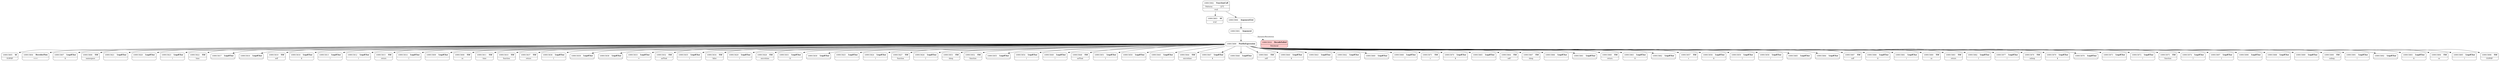 digraph ast {
node [shape=none];
109915805 [label=<<TABLE border='1' cellspacing='0' cellpadding='10' style='rounded' ><TR><TD border='0'>109915805</TD><TD border='0'><B>Id</B></TD></TR><HR/><TR><TD border='0' cellpadding='5' colspan='2'>EOPHP</TD></TR></TABLE>>];
109915804 [label=<<TABLE border='1' cellspacing='0' cellpadding='10' style='rounded' ><TR><TD border='0'>109915804</TD><TD border='0'><B>HeredocFlow</B></TD></TR><HR/><TR><TD border='0' cellpadding='5' colspan='2'>&lt;&lt;&lt;</TD></TR></TABLE>>];
109915807 [label=<<TABLE border='1' cellspacing='0' cellpadding='10' style='rounded' ><TR><TD border='0'>109915807</TD><TD border='0'><B>LegalChar</B></TD></TR><HR/><TR><TD border='0' cellpadding='5' colspan='2'>$</TD></TR></TABLE>>];
109915806 [label=<<TABLE border='1' cellspacing='0' cellpadding='10' style='rounded' ><TR><TD border='0'>109915806</TD><TD border='0'><B>EId</B></TD></TR><HR/><TR><TD border='0' cellpadding='5' colspan='2'>namespace</TD></TR></TABLE>>];
109915803 [label=<<TABLE border='1' cellspacing='0' cellpadding='10' style='rounded' ><TR><TD border='0'>109915803</TD><TD border='0'><B>Id</B></TD></TR><HR/><TR><TD border='0' cellpadding='5' colspan='2'>eval</TD></TR></TABLE>>];
109915821 [label=<<TABLE border='1' cellspacing='0' cellpadding='10' style='rounded' ><TR><TD border='0'>109915821</TD><TD border='0'><B>LegalChar</B></TD></TR><HR/><TR><TD border='0' cellpadding='5' colspan='2'>:</TD></TR></TABLE>>];
109915820 [label=<<TABLE border='1' cellspacing='0' cellpadding='10' style='rounded' ><TR><TD border='0'>109915820</TD><TD border='0'><B>LegalChar</B></TD></TR><HR/><TR><TD border='0' cellpadding='5' colspan='2'>:</TD></TR></TABLE>>];
109915823 [label=<<TABLE border='1' cellspacing='0' cellpadding='10' style='rounded' ><TR><TD border='0'>109915823</TD><TD border='0'><B>LegalChar</B></TD></TR><HR/><TR><TD border='0' cellpadding='5' colspan='2'>(</TD></TR></TABLE>>];
109915822 [label=<<TABLE border='1' cellspacing='0' cellpadding='10' style='rounded' ><TR><TD border='0'>109915822</TD><TD border='0'><B>EId</B></TD></TR><HR/><TR><TD border='0' cellpadding='5' colspan='2'>time</TD></TR></TABLE>>];
109915817 [label=<<TABLE border='1' cellspacing='0' cellpadding='10' style='rounded' ><TR><TD border='0'>109915817</TD><TD border='0'><B>LegalChar</B></TD></TR><HR/><TR><TD border='0' cellpadding='5' colspan='2'></TD></TR></TABLE>>];
109915816 [label=<<TABLE border='1' cellspacing='0' cellpadding='10' style='rounded' ><TR><TD border='0'>109915816</TD><TD border='0'><B>LegalChar</B></TD></TR><HR/><TR><TD border='0' cellpadding='5' colspan='2'></TD></TR></TABLE>>];
109915819 [label=<<TABLE border='1' cellspacing='0' cellpadding='10' style='rounded' ><TR><TD border='0'>109915819</TD><TD border='0'><B>EId</B></TD></TR><HR/><TR><TD border='0' cellpadding='5' colspan='2'>self</TD></TR></TABLE>>];
109915818 [label=<<TABLE border='1' cellspacing='0' cellpadding='10' style='rounded' ><TR><TD border='0'>109915818</TD><TD border='0'><B>LegalChar</B></TD></TR><HR/><TR><TD border='0' cellpadding='5' colspan='2'>$</TD></TR></TABLE>>];
109915813 [label=<<TABLE border='1' cellspacing='0' cellpadding='10' style='rounded' ><TR><TD border='0'>109915813</TD><TD border='0'><B>LegalChar</B></TD></TR><HR/><TR><TD border='0' cellpadding='5' colspan='2'>)</TD></TR></TABLE>>];
109915812 [label=<<TABLE border='1' cellspacing='0' cellpadding='10' style='rounded' ><TR><TD border='0'>109915812</TD><TD border='0'><B>LegalChar</B></TD></TR><HR/><TR><TD border='0' cellpadding='5' colspan='2'>(</TD></TR></TABLE>>];
109915815 [label=<<TABLE border='1' cellspacing='0' cellpadding='10' style='rounded' ><TR><TD border='0'>109915815</TD><TD border='0'><B>EId</B></TD></TR><HR/><TR><TD border='0' cellpadding='5' colspan='2'>return</TD></TR></TABLE>>];
109915814 [label=<<TABLE border='1' cellspacing='0' cellpadding='10' style='rounded' ><TR><TD border='0'>109915814</TD><TD border='0'><B>LegalChar</B></TD></TR><HR/><TR><TD border='0' cellpadding='5' colspan='2'>{</TD></TR></TABLE>>];
109915809 [label=<<TABLE border='1' cellspacing='0' cellpadding='10' style='rounded' ><TR><TD border='0'>109915809</TD><TD border='0'><B>LegalChar</B></TD></TR><HR/><TR><TD border='0' cellpadding='5' colspan='2'>;</TD></TR></TABLE>>];
109915808 [label=<<TABLE border='1' cellspacing='0' cellpadding='10' style='rounded' ><TR><TD border='0'>109915808</TD><TD border='0'><B>EId</B></TD></TR><HR/><TR><TD border='0' cellpadding='5' colspan='2'>ns</TD></TR></TABLE>>];
109915811 [label=<<TABLE border='1' cellspacing='0' cellpadding='10' style='rounded' ><TR><TD border='0'>109915811</TD><TD border='0'><B>EId</B></TD></TR><HR/><TR><TD border='0' cellpadding='5' colspan='2'>time</TD></TR></TABLE>>];
109915810 [label=<<TABLE border='1' cellspacing='0' cellpadding='10' style='rounded' ><TR><TD border='0'>109915810</TD><TD border='0'><B>EId</B></TD></TR><HR/><TR><TD border='0' cellpadding='5' colspan='2'>function</TD></TR></TABLE>>];
109915837 [label=<<TABLE border='1' cellspacing='0' cellpadding='10' style='rounded' ><TR><TD border='0'>109915837</TD><TD border='0'><B>EId</B></TD></TR><HR/><TR><TD border='0' cellpadding='5' colspan='2'>return</TD></TR></TABLE>>];
109915836 [label=<<TABLE border='1' cellspacing='0' cellpadding='10' style='rounded' ><TR><TD border='0'>109915836</TD><TD border='0'><B>LegalChar</B></TD></TR><HR/><TR><TD border='0' cellpadding='5' colspan='2'>{</TD></TR></TABLE>>];
109915839 [label=<<TABLE border='1' cellspacing='0' cellpadding='10' style='rounded' ><TR><TD border='0'>109915839</TD><TD border='0'><B>LegalChar</B></TD></TR><HR/><TR><TD border='0' cellpadding='5' colspan='2'></TD></TR></TABLE>>];
109915838 [label=<<TABLE border='1' cellspacing='0' cellpadding='10' style='rounded' ><TR><TD border='0'>109915838</TD><TD border='0'><B>LegalChar</B></TD></TR><HR/><TR><TD border='0' cellpadding='5' colspan='2'></TD></TR></TABLE>>];
109915833 [label=<<TABLE border='1' cellspacing='0' cellpadding='10' style='rounded' ><TR><TD border='0'>109915833</TD><TD border='0'><B>LegalChar</B></TD></TR><HR/><TR><TD border='0' cellpadding='5' colspan='2'>=</TD></TR></TABLE>>];
109915832 [label=<<TABLE border='1' cellspacing='0' cellpadding='10' style='rounded' ><TR><TD border='0'>109915832</TD><TD border='0'><B>EId</B></TD></TR><HR/><TR><TD border='0' cellpadding='5' colspan='2'>asFloat</TD></TR></TABLE>>];
109915835 [label=<<TABLE border='1' cellspacing='0' cellpadding='10' style='rounded' ><TR><TD border='0'>109915835</TD><TD border='0'><B>LegalChar</B></TD></TR><HR/><TR><TD border='0' cellpadding='5' colspan='2'>)</TD></TR></TABLE>>];
109915834 [label=<<TABLE border='1' cellspacing='0' cellpadding='10' style='rounded' ><TR><TD border='0'>109915834</TD><TD border='0'><B>EId</B></TD></TR><HR/><TR><TD border='0' cellpadding='5' colspan='2'>false</TD></TR></TABLE>>];
109915829 [label=<<TABLE border='1' cellspacing='0' cellpadding='10' style='rounded' ><TR><TD border='0'>109915829</TD><TD border='0'><B>LegalChar</B></TD></TR><HR/><TR><TD border='0' cellpadding='5' colspan='2'>(</TD></TR></TABLE>>];
109915828 [label=<<TABLE border='1' cellspacing='0' cellpadding='10' style='rounded' ><TR><TD border='0'>109915828</TD><TD border='0'><B>EId</B></TD></TR><HR/><TR><TD border='0' cellpadding='5' colspan='2'>microtime</TD></TR></TABLE>>];
109915831 [label=<<TABLE border='1' cellspacing='0' cellpadding='10' style='rounded' ><TR><TD border='0'>109915831</TD><TD border='0'><B>LegalChar</B></TD></TR><HR/><TR><TD border='0' cellpadding='5' colspan='2'>$</TD></TR></TABLE>>];
109915830 [label=<<TABLE border='1' cellspacing='0' cellpadding='10' style='rounded' ><TR><TD border='0'>109915830</TD><TD border='0'><B>LegalChar</B></TD></TR><HR/><TR><TD border='0' cellpadding='5' colspan='2'></TD></TR></TABLE>>];
109915825 [label=<<TABLE border='1' cellspacing='0' cellpadding='10' style='rounded' ><TR><TD border='0'>109915825</TD><TD border='0'><B>LegalChar</B></TD></TR><HR/><TR><TD border='0' cellpadding='5' colspan='2'>;</TD></TR></TABLE>>];
109915824 [label=<<TABLE border='1' cellspacing='0' cellpadding='10' style='rounded' ><TR><TD border='0'>109915824</TD><TD border='0'><B>LegalChar</B></TD></TR><HR/><TR><TD border='0' cellpadding='5' colspan='2'>)</TD></TR></TABLE>>];
109915827 [label=<<TABLE border='1' cellspacing='0' cellpadding='10' style='rounded' ><TR><TD border='0'>109915827</TD><TD border='0'><B>EId</B></TD></TR><HR/><TR><TD border='0' cellpadding='5' colspan='2'>function</TD></TR></TABLE>>];
109915826 [label=<<TABLE border='1' cellspacing='0' cellpadding='10' style='rounded' ><TR><TD border='0'>109915826</TD><TD border='0'><B>LegalChar</B></TD></TR><HR/><TR><TD border='0' cellpadding='5' colspan='2'>}</TD></TR></TABLE>>];
109915853 [label=<<TABLE border='1' cellspacing='0' cellpadding='10' style='rounded' ><TR><TD border='0'>109915853</TD><TD border='0'><B>EId</B></TD></TR><HR/><TR><TD border='0' cellpadding='5' colspan='2'>sleep</TD></TR></TABLE>>];
109915852 [label=<<TABLE border='1' cellspacing='0' cellpadding='10' style='rounded' ><TR><TD border='0'>109915852</TD><TD border='0'><B>EId</B></TD></TR><HR/><TR><TD border='0' cellpadding='5' colspan='2'>function</TD></TR></TABLE>>];
109915855 [label=<<TABLE border='1' cellspacing='0' cellpadding='10' style='rounded' ><TR><TD border='0'>109915855</TD><TD border='0'><B>LegalChar</B></TD></TR><HR/><TR><TD border='0' cellpadding='5' colspan='2'></TD></TR></TABLE>>];
109915854 [label=<<TABLE border='1' cellspacing='0' cellpadding='10' style='rounded' ><TR><TD border='0'>109915854</TD><TD border='0'><B>LegalChar</B></TD></TR><HR/><TR><TD border='0' cellpadding='5' colspan='2'>(</TD></TR></TABLE>>];
109915849 [label=<<TABLE border='1' cellspacing='0' cellpadding='10' style='rounded' ><TR><TD border='0'>109915849</TD><TD border='0'><B>LegalChar</B></TD></TR><HR/><TR><TD border='0' cellpadding='5' colspan='2'>)</TD></TR></TABLE>>];
109915848 [label=<<TABLE border='1' cellspacing='0' cellpadding='10' style='rounded' ><TR><TD border='0'>109915848</TD><TD border='0'><B>EId</B></TD></TR><HR/><TR><TD border='0' cellpadding='5' colspan='2'>asFloat</TD></TR></TABLE>>];
109915851 [label=<<TABLE border='1' cellspacing='0' cellpadding='10' style='rounded' ><TR><TD border='0'>109915851</TD><TD border='0'><B>LegalChar</B></TD></TR><HR/><TR><TD border='0' cellpadding='5' colspan='2'>}</TD></TR></TABLE>>];
109915850 [label=<<TABLE border='1' cellspacing='0' cellpadding='10' style='rounded' ><TR><TD border='0'>109915850</TD><TD border='0'><B>LegalChar</B></TD></TR><HR/><TR><TD border='0' cellpadding='5' colspan='2'>;</TD></TR></TABLE>>];
109915845 [label=<<TABLE border='1' cellspacing='0' cellpadding='10' style='rounded' ><TR><TD border='0'>109915845</TD><TD border='0'><B>LegalChar</B></TD></TR><HR/><TR><TD border='0' cellpadding='5' colspan='2'>(</TD></TR></TABLE>>];
109915844 [label=<<TABLE border='1' cellspacing='0' cellpadding='10' style='rounded' ><TR><TD border='0'>109915844</TD><TD border='0'><B>EId</B></TD></TR><HR/><TR><TD border='0' cellpadding='5' colspan='2'>microtime</TD></TR></TABLE>>];
109915847 [label=<<TABLE border='1' cellspacing='0' cellpadding='10' style='rounded' ><TR><TD border='0'>109915847</TD><TD border='0'><B>LegalChar</B></TD></TR><HR/><TR><TD border='0' cellpadding='5' colspan='2'>$</TD></TR></TABLE>>];
109915846 [label=<<TABLE border='1' cellspacing='0' cellpadding='10' style='rounded' ><TR><TD border='0'>109915846</TD><TD border='0'><B>LegalChar</B></TD></TR><HR/><TR><TD border='0' cellpadding='5' colspan='2'></TD></TR></TABLE>>];
109915841 [label=<<TABLE border='1' cellspacing='0' cellpadding='10' style='rounded' ><TR><TD border='0'>109915841</TD><TD border='0'><B>EId</B></TD></TR><HR/><TR><TD border='0' cellpadding='5' colspan='2'>self</TD></TR></TABLE>>];
109915840 [label=<<TABLE border='1' cellspacing='0' cellpadding='10' style='rounded' ><TR><TD border='0'>109915840</TD><TD border='0'><B>LegalChar</B></TD></TR><HR/><TR><TD border='0' cellpadding='5' colspan='2'>$</TD></TR></TABLE>>];
109915843 [label=<<TABLE border='1' cellspacing='0' cellpadding='10' style='rounded' ><TR><TD border='0'>109915843</TD><TD border='0'><B>LegalChar</B></TD></TR><HR/><TR><TD border='0' cellpadding='5' colspan='2'>:</TD></TR></TABLE>>];
109915842 [label=<<TABLE border='1' cellspacing='0' cellpadding='10' style='rounded' ><TR><TD border='0'>109915842</TD><TD border='0'><B>LegalChar</B></TD></TR><HR/><TR><TD border='0' cellpadding='5' colspan='2'>:</TD></TR></TABLE>>];
109915869 [label=<<TABLE border='1' cellspacing='0' cellpadding='10' style='rounded' ><TR><TD border='0'>109915869</TD><TD border='0'><B>LegalChar</B></TD></TR><HR/><TR><TD border='0' cellpadding='5' colspan='2'></TD></TR></TABLE>>];
109915868 [label=<<TABLE border='1' cellspacing='0' cellpadding='10' style='rounded' ><TR><TD border='0'>109915868</TD><TD border='0'><B>LegalChar</B></TD></TR><HR/><TR><TD border='0' cellpadding='5' colspan='2'>(</TD></TR></TABLE>>];
109915871 [label=<<TABLE border='1' cellspacing='0' cellpadding='10' style='rounded' ><TR><TD border='0'>109915871</TD><TD border='0'><B>EId</B></TD></TR><HR/><TR><TD border='0' cellpadding='5' colspan='2'>s</TD></TR></TABLE>>];
109915870 [label=<<TABLE border='1' cellspacing='0' cellpadding='10' style='rounded' ><TR><TD border='0'>109915870</TD><TD border='0'><B>LegalChar</B></TD></TR><HR/><TR><TD border='0' cellpadding='5' colspan='2'>$</TD></TR></TABLE>>];
109915865 [label=<<TABLE border='1' cellspacing='0' cellpadding='10' style='rounded' ><TR><TD border='0'>109915865</TD><TD border='0'><B>LegalChar</B></TD></TR><HR/><TR><TD border='0' cellpadding='5' colspan='2'>:</TD></TR></TABLE>>];
109915864 [label=<<TABLE border='1' cellspacing='0' cellpadding='10' style='rounded' ><TR><TD border='0'>109915864</TD><TD border='0'><B>EId</B></TD></TR><HR/><TR><TD border='0' cellpadding='5' colspan='2'>self</TD></TR></TABLE>>];
109915867 [label=<<TABLE border='1' cellspacing='0' cellpadding='10' style='rounded' ><TR><TD border='0'>109915867</TD><TD border='0'><B>EId</B></TD></TR><HR/><TR><TD border='0' cellpadding='5' colspan='2'>sleep</TD></TR></TABLE>>];
109915866 [label=<<TABLE border='1' cellspacing='0' cellpadding='10' style='rounded' ><TR><TD border='0'>109915866</TD><TD border='0'><B>LegalChar</B></TD></TR><HR/><TR><TD border='0' cellpadding='5' colspan='2'>:</TD></TR></TABLE>>];
109915861 [label=<<TABLE border='1' cellspacing='0' cellpadding='10' style='rounded' ><TR><TD border='0'>109915861</TD><TD border='0'><B>LegalChar</B></TD></TR><HR/><TR><TD border='0' cellpadding='5' colspan='2'></TD></TR></TABLE>>];
109915860 [label=<<TABLE border='1' cellspacing='0' cellpadding='10' style='rounded' ><TR><TD border='0'>109915860</TD><TD border='0'><B>EId</B></TD></TR><HR/><TR><TD border='0' cellpadding='5' colspan='2'>return</TD></TR></TABLE>>];
109915863 [label=<<TABLE border='1' cellspacing='0' cellpadding='10' style='rounded' ><TR><TD border='0'>109915863</TD><TD border='0'><B>LegalChar</B></TD></TR><HR/><TR><TD border='0' cellpadding='5' colspan='2'>$</TD></TR></TABLE>>];
109915862 [label=<<TABLE border='1' cellspacing='0' cellpadding='10' style='rounded' ><TR><TD border='0'>109915862</TD><TD border='0'><B>LegalChar</B></TD></TR><HR/><TR><TD border='0' cellpadding='5' colspan='2'></TD></TR></TABLE>>];
109915857 [label=<<TABLE border='1' cellspacing='0' cellpadding='10' style='rounded' ><TR><TD border='0'>109915857</TD><TD border='0'><B>EId</B></TD></TR><HR/><TR><TD border='0' cellpadding='5' colspan='2'>s</TD></TR></TABLE>>];
109915856 [label=<<TABLE border='1' cellspacing='0' cellpadding='10' style='rounded' ><TR><TD border='0'>109915856</TD><TD border='0'><B>LegalChar</B></TD></TR><HR/><TR><TD border='0' cellpadding='5' colspan='2'>$</TD></TR></TABLE>>];
109915859 [label=<<TABLE border='1' cellspacing='0' cellpadding='10' style='rounded' ><TR><TD border='0'>109915859</TD><TD border='0'><B>LegalChar</B></TD></TR><HR/><TR><TD border='0' cellpadding='5' colspan='2'>{</TD></TR></TABLE>>];
109915858 [label=<<TABLE border='1' cellspacing='0' cellpadding='10' style='rounded' ><TR><TD border='0'>109915858</TD><TD border='0'><B>LegalChar</B></TD></TR><HR/><TR><TD border='0' cellpadding='5' colspan='2'>)</TD></TR></TABLE>>];
109915885 [label=<<TABLE border='1' cellspacing='0' cellpadding='10' style='rounded' ><TR><TD border='0'>109915885</TD><TD border='0'><B>LegalChar</B></TD></TR><HR/><TR><TD border='0' cellpadding='5' colspan='2'></TD></TR></TABLE>>];
109915884 [label=<<TABLE border='1' cellspacing='0' cellpadding='10' style='rounded' ><TR><TD border='0'>109915884</TD><TD border='0'><B>LegalChar</B></TD></TR><HR/><TR><TD border='0' cellpadding='5' colspan='2'></TD></TR></TABLE>>];
109915887 [label=<<TABLE border='1' cellspacing='0' cellpadding='10' style='rounded' ><TR><TD border='0'>109915887</TD><TD border='0'><B>EId</B></TD></TR><HR/><TR><TD border='0' cellpadding='5' colspan='2'>self</TD></TR></TABLE>>];
109915886 [label=<<TABLE border='1' cellspacing='0' cellpadding='10' style='rounded' ><TR><TD border='0'>109915886</TD><TD border='0'><B>LegalChar</B></TD></TR><HR/><TR><TD border='0' cellpadding='5' colspan='2'>$</TD></TR></TABLE>>];
109915881 [label=<<TABLE border='1' cellspacing='0' cellpadding='10' style='rounded' ><TR><TD border='0'>109915881</TD><TD border='0'><B>LegalChar</B></TD></TR><HR/><TR><TD border='0' cellpadding='5' colspan='2'>)</TD></TR></TABLE>>];
109915880 [label=<<TABLE border='1' cellspacing='0' cellpadding='10' style='rounded' ><TR><TD border='0'>109915880</TD><TD border='0'><B>EId</B></TD></TR><HR/><TR><TD border='0' cellpadding='5' colspan='2'>us</TD></TR></TABLE>>];
109915883 [label=<<TABLE border='1' cellspacing='0' cellpadding='10' style='rounded' ><TR><TD border='0'>109915883</TD><TD border='0'><B>EId</B></TD></TR><HR/><TR><TD border='0' cellpadding='5' colspan='2'>return</TD></TR></TABLE>>];
109915882 [label=<<TABLE border='1' cellspacing='0' cellpadding='10' style='rounded' ><TR><TD border='0'>109915882</TD><TD border='0'><B>LegalChar</B></TD></TR><HR/><TR><TD border='0' cellpadding='5' colspan='2'>{</TD></TR></TABLE>>];
109915877 [label=<<TABLE border='1' cellspacing='0' cellpadding='10' style='rounded' ><TR><TD border='0'>109915877</TD><TD border='0'><B>LegalChar</B></TD></TR><HR/><TR><TD border='0' cellpadding='5' colspan='2'>(</TD></TR></TABLE>>];
109915876 [label=<<TABLE border='1' cellspacing='0' cellpadding='10' style='rounded' ><TR><TD border='0'>109915876</TD><TD border='0'><B>EId</B></TD></TR><HR/><TR><TD border='0' cellpadding='5' colspan='2'>usleep</TD></TR></TABLE>>];
109915879 [label=<<TABLE border='1' cellspacing='0' cellpadding='10' style='rounded' ><TR><TD border='0'>109915879</TD><TD border='0'><B>LegalChar</B></TD></TR><HR/><TR><TD border='0' cellpadding='5' colspan='2'>$</TD></TR></TABLE>>];
109915878 [label=<<TABLE border='1' cellspacing='0' cellpadding='10' style='rounded' ><TR><TD border='0'>109915878</TD><TD border='0'><B>LegalChar</B></TD></TR><HR/><TR><TD border='0' cellpadding='5' colspan='2'></TD></TR></TABLE>>];
109915873 [label=<<TABLE border='1' cellspacing='0' cellpadding='10' style='rounded' ><TR><TD border='0'>109915873</TD><TD border='0'><B>LegalChar</B></TD></TR><HR/><TR><TD border='0' cellpadding='5' colspan='2'>;</TD></TR></TABLE>>];
109915872 [label=<<TABLE border='1' cellspacing='0' cellpadding='10' style='rounded' ><TR><TD border='0'>109915872</TD><TD border='0'><B>LegalChar</B></TD></TR><HR/><TR><TD border='0' cellpadding='5' colspan='2'>)</TD></TR></TABLE>>];
109915875 [label=<<TABLE border='1' cellspacing='0' cellpadding='10' style='rounded' ><TR><TD border='0'>109915875</TD><TD border='0'><B>EId</B></TD></TR><HR/><TR><TD border='0' cellpadding='5' colspan='2'>function</TD></TR></TABLE>>];
109915874 [label=<<TABLE border='1' cellspacing='0' cellpadding='10' style='rounded' ><TR><TD border='0'>109915874</TD><TD border='0'><B>LegalChar</B></TD></TR><HR/><TR><TD border='0' cellpadding='5' colspan='2'>}</TD></TR></TABLE>>];
109915901 [label=<<TABLE border='1' cellspacing='0' cellpadding='10' style='rounded' ><TR><TD border='0'>109915901</TD><TD border='0'><B>Argument</B></TD></TR></TABLE>>];
109915901 -> 109915899 [weight=2];
109915901 -> 109915910 [style=dotted,label=DynamicResolution];
109915900 [label=<<TABLE border='1' cellspacing='0' cellpadding='10' style='rounded' ><TR><TD border='0'>109915900</TD><TD border='0'><B>ArgumentList</B></TD></TR></TABLE>>];
109915900 -> 109915901 [weight=2];
109915902 [label=<<TABLE border='1' cellspacing='0' cellpadding='10' style='rounded' ><TR><TD border='0'>109915902</TD><TD border='0'><B>FunctionCall</B></TD></TR><HR/><TR><TD border='0' cellpadding='5'>Patterns</TD><TD border='0' cellpadding='5'>[27]</TD></TR><HR/><TR><TD border='0' cellpadding='5' colspan='2'>eval</TD></TR></TABLE>>];
109915902 -> 109915803 [weight=2];
109915902 -> 109915900 [weight=2];
109915897 [label=<<TABLE border='1' cellspacing='0' cellpadding='10' style='rounded' ><TR><TD border='0'>109915897</TD><TD border='0'><B>LegalChar</B></TD></TR><HR/><TR><TD border='0' cellpadding='5' colspan='2'>}</TD></TR></TABLE>>];
109915896 [label=<<TABLE border='1' cellspacing='0' cellpadding='10' style='rounded' ><TR><TD border='0'>109915896</TD><TD border='0'><B>LegalChar</B></TD></TR><HR/><TR><TD border='0' cellpadding='5' colspan='2'>;</TD></TR></TABLE>>];
109915899 [label=<<TABLE border='1' cellspacing='0' cellpadding='10' style='rounded' ><TR><TD border='0'>109915899</TD><TD border='0'><B>PostfixExpression</B></TD></TR></TABLE>>];
109915899 -> 109915804 [weight=2];
109915899 -> 109915805 [weight=2];
109915899 -> 109915806 [weight=2];
109915899 -> 109915807 [weight=2];
109915899 -> 109915808 [weight=2];
109915899 -> 109915809 [weight=2];
109915899 -> 109915810 [weight=2];
109915899 -> 109915811 [weight=2];
109915899 -> 109915812 [weight=2];
109915899 -> 109915813 [weight=2];
109915899 -> 109915814 [weight=2];
109915899 -> 109915815 [weight=2];
109915899 -> 109915816 [weight=2];
109915899 -> 109915817 [weight=2];
109915899 -> 109915818 [weight=2];
109915899 -> 109915819 [weight=2];
109915899 -> 109915820 [weight=2];
109915899 -> 109915821 [weight=2];
109915899 -> 109915822 [weight=2];
109915899 -> 109915823 [weight=2];
109915899 -> 109915824 [weight=2];
109915899 -> 109915825 [weight=2];
109915899 -> 109915826 [weight=2];
109915899 -> 109915827 [weight=2];
109915899 -> 109915828 [weight=2];
109915899 -> 109915829 [weight=2];
109915899 -> 109915830 [weight=2];
109915899 -> 109915831 [weight=2];
109915899 -> 109915832 [weight=2];
109915899 -> 109915833 [weight=2];
109915899 -> 109915834 [weight=2];
109915899 -> 109915835 [weight=2];
109915899 -> 109915836 [weight=2];
109915899 -> 109915837 [weight=2];
109915899 -> 109915838 [weight=2];
109915899 -> 109915839 [weight=2];
109915899 -> 109915840 [weight=2];
109915899 -> 109915841 [weight=2];
109915899 -> 109915842 [weight=2];
109915899 -> 109915843 [weight=2];
109915899 -> 109915844 [weight=2];
109915899 -> 109915845 [weight=2];
109915899 -> 109915846 [weight=2];
109915899 -> 109915847 [weight=2];
109915899 -> 109915848 [weight=2];
109915899 -> 109915849 [weight=2];
109915899 -> 109915850 [weight=2];
109915899 -> 109915851 [weight=2];
109915899 -> 109915852 [weight=2];
109915899 -> 109915853 [weight=2];
109915899 -> 109915854 [weight=2];
109915899 -> 109915855 [weight=2];
109915899 -> 109915856 [weight=2];
109915899 -> 109915857 [weight=2];
109915899 -> 109915858 [weight=2];
109915899 -> 109915859 [weight=2];
109915899 -> 109915860 [weight=2];
109915899 -> 109915861 [weight=2];
109915899 -> 109915862 [weight=2];
109915899 -> 109915863 [weight=2];
109915899 -> 109915864 [weight=2];
109915899 -> 109915865 [weight=2];
109915899 -> 109915866 [weight=2];
109915899 -> 109915867 [weight=2];
109915899 -> 109915868 [weight=2];
109915899 -> 109915869 [weight=2];
109915899 -> 109915870 [weight=2];
109915899 -> 109915871 [weight=2];
109915899 -> 109915872 [weight=2];
109915899 -> 109915873 [weight=2];
109915899 -> 109915874 [weight=2];
109915899 -> 109915875 [weight=2];
109915899 -> 109915876 [weight=2];
109915899 -> 109915877 [weight=2];
109915899 -> 109915878 [weight=2];
109915899 -> 109915879 [weight=2];
109915899 -> 109915880 [weight=2];
109915899 -> 109915881 [weight=2];
109915899 -> 109915882 [weight=2];
109915899 -> 109915883 [weight=2];
109915899 -> 109915884 [weight=2];
109915899 -> 109915885 [weight=2];
109915899 -> 109915886 [weight=2];
109915899 -> 109915887 [weight=2];
109915899 -> 109915888 [weight=2];
109915899 -> 109915889 [weight=2];
109915899 -> 109915890 [weight=2];
109915899 -> 109915891 [weight=2];
109915899 -> 109915892 [weight=2];
109915899 -> 109915893 [weight=2];
109915899 -> 109915894 [weight=2];
109915899 -> 109915895 [weight=2];
109915899 -> 109915896 [weight=2];
109915899 -> 109915897 [weight=2];
109915899 -> 109915898 [weight=2];
109915898 [label=<<TABLE border='1' cellspacing='0' cellpadding='10' style='rounded' ><TR><TD border='0'>109915898</TD><TD border='0'><B>EId</B></TD></TR><HR/><TR><TD border='0' cellpadding='5' colspan='2'>EOPHP</TD></TR></TABLE>>];
109915893 [label=<<TABLE border='1' cellspacing='0' cellpadding='10' style='rounded' ><TR><TD border='0'>109915893</TD><TD border='0'><B>LegalChar</B></TD></TR><HR/><TR><TD border='0' cellpadding='5' colspan='2'>$</TD></TR></TABLE>>];
109915892 [label=<<TABLE border='1' cellspacing='0' cellpadding='10' style='rounded' ><TR><TD border='0'>109915892</TD><TD border='0'><B>LegalChar</B></TD></TR><HR/><TR><TD border='0' cellpadding='5' colspan='2'></TD></TR></TABLE>>];
109915895 [label=<<TABLE border='1' cellspacing='0' cellpadding='10' style='rounded' ><TR><TD border='0'>109915895</TD><TD border='0'><B>LegalChar</B></TD></TR><HR/><TR><TD border='0' cellpadding='5' colspan='2'>)</TD></TR></TABLE>>];
109915894 [label=<<TABLE border='1' cellspacing='0' cellpadding='10' style='rounded' ><TR><TD border='0'>109915894</TD><TD border='0'><B>EId</B></TD></TR><HR/><TR><TD border='0' cellpadding='5' colspan='2'>us</TD></TR></TABLE>>];
109915889 [label=<<TABLE border='1' cellspacing='0' cellpadding='10' style='rounded' ><TR><TD border='0'>109915889</TD><TD border='0'><B>LegalChar</B></TD></TR><HR/><TR><TD border='0' cellpadding='5' colspan='2'>:</TD></TR></TABLE>>];
109915888 [label=<<TABLE border='1' cellspacing='0' cellpadding='10' style='rounded' ><TR><TD border='0'>109915888</TD><TD border='0'><B>LegalChar</B></TD></TR><HR/><TR><TD border='0' cellpadding='5' colspan='2'>:</TD></TR></TABLE>>];
109915891 [label=<<TABLE border='1' cellspacing='0' cellpadding='10' style='rounded' ><TR><TD border='0'>109915891</TD><TD border='0'><B>LegalChar</B></TD></TR><HR/><TR><TD border='0' cellpadding='5' colspan='2'>(</TD></TR></TABLE>>];
109915890 [label=<<TABLE border='1' cellspacing='0' cellpadding='10' style='rounded' ><TR><TD border='0'>109915890</TD><TD border='0'><B>EId</B></TD></TR><HR/><TR><TD border='0' cellpadding='5' colspan='2'>usleep</TD></TR></TABLE>>];
109915910 [label=<<TABLE border='1' cellspacing='0' cellpadding='10' style='rounded' bgcolor='#FFCCCC' ><TR><TD border='0'>109915910</TD><TD border='0'><B>DecodeFailed</B></TD></TR><HR/><TR><TD border='0' cellpadding='5' colspan='2'>NoLiteral</TD></TR></TABLE>>];
}
